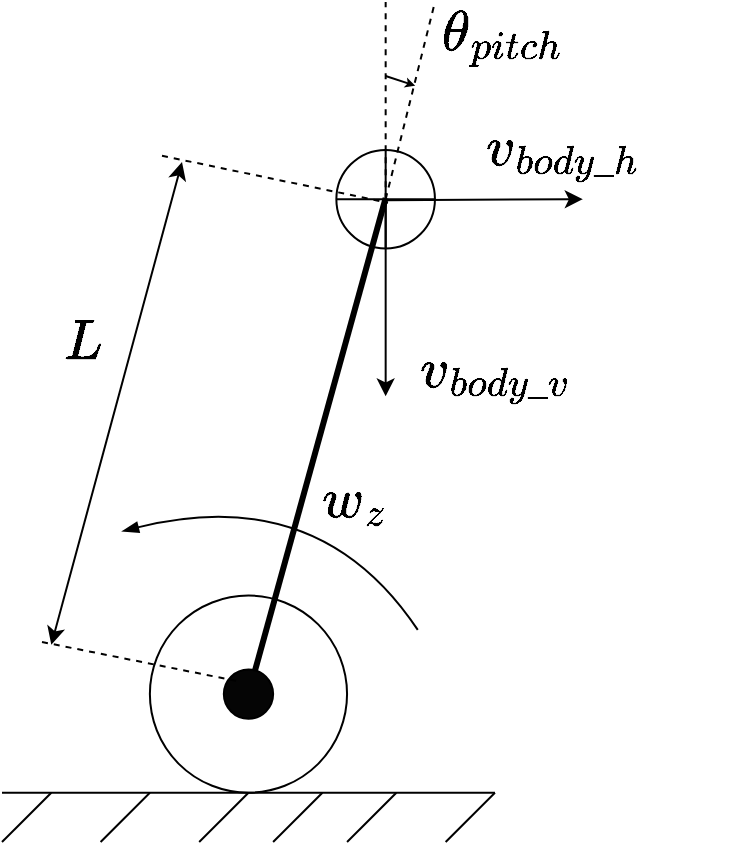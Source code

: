<mxfile version="13.10.0" type="embed">
    <diagram id="Ny8G6QR50w2UQXvd-lE7" name="第 1 页">
        <mxGraphModel dx="1302" dy="830" grid="1" gridSize="10" guides="1" tooltips="1" connect="1" arrows="1" fold="1" page="1" pageScale="1" pageWidth="827" pageHeight="1169" math="1" shadow="0">
            <root>
                <mxCell id="0"/>
                <mxCell id="1" parent="0"/>
                <mxCell id="5" value="" style="shape=orEllipse;perimeter=ellipsePerimeter;whiteSpace=wrap;html=1;backgroundOutline=1;sketch=0;shadow=0;fillColor=none;fontSize=16;" parent="1" vertex="1">
                    <mxGeometry x="447.182" y="293.94" width="49.295" height="49.295" as="geometry"/>
                </mxCell>
                <mxCell id="3" value="" style="ellipse;whiteSpace=wrap;html=1;aspect=fixed;fillColor=none;fontSize=16;" parent="1" vertex="1">
                    <mxGeometry x="353.943" y="516.763" width="98.589" height="98.589" as="geometry"/>
                </mxCell>
                <mxCell id="7" value="" style="endArrow=none;html=1;entryX=0.5;entryY=0.488;entryDx=0;entryDy=0;entryPerimeter=0;fontSize=16;strokeWidth=3;" parent="1" target="5" edge="1">
                    <mxGeometry x="280" y="48.46" width="50" height="50" as="geometry">
                        <mxPoint x="403.238" y="566.058" as="sourcePoint"/>
                        <mxPoint x="526.477" y="73.108" as="targetPoint"/>
                    </mxGeometry>
                </mxCell>
                <mxCell id="8" value="" style="ellipse;strokeColor=#000000;shadow=0;sketch=0;fillColor=#050505;fontSize=16;" parent="1" vertex="1">
                    <mxGeometry x="390.915" y="553.734" width="24.648" height="24.647" as="geometry"/>
                </mxCell>
                <mxCell id="9" value="" style="endArrow=none;dashed=1;html=1;fontSize=16;" parent="1" edge="1">
                    <mxGeometry x="360" y="8.46" width="50" height="50" as="geometry">
                        <mxPoint x="300" y="540" as="sourcePoint"/>
                        <mxPoint x="400" y="560" as="targetPoint"/>
                    </mxGeometry>
                </mxCell>
                <mxCell id="10" value="" style="endArrow=none;dashed=1;html=1;entryX=0.524;entryY=0.536;entryDx=0;entryDy=0;entryPerimeter=0;fontSize=16;" parent="1" target="5" edge="1">
                    <mxGeometry x="250" y="195.35" width="50" height="50" as="geometry">
                        <mxPoint x="360" y="296.89" as="sourcePoint"/>
                        <mxPoint x="386.444" y="340.95" as="targetPoint"/>
                    </mxGeometry>
                </mxCell>
                <mxCell id="11" value="" style="endArrow=classic;startArrow=classic;html=1;fontSize=16;" parent="1" edge="1">
                    <mxGeometry x="280" y="48.46" width="50" height="50" as="geometry">
                        <mxPoint x="304.648" y="541.41" as="sourcePoint"/>
                        <mxPoint x="370" y="300" as="targetPoint"/>
                    </mxGeometry>
                </mxCell>
                <mxCell id="12" value="$$L$$" style="edgeLabel;html=1;align=center;verticalAlign=bottom;resizable=0;points=[];fontSize=24;labelBackgroundColor=none;" parent="11" vertex="1" connectable="0">
                    <mxGeometry x="0.101" y="1" relative="1" as="geometry">
                        <mxPoint x="-19.74" y="22.06" as="offset"/>
                    </mxGeometry>
                </mxCell>
                <mxCell id="13" value="" style="endArrow=none;html=1;fontSize=16;strokeWidth=1;jumpSize=6;curved=1;endFill=0;startArrow=blockThin;startFill=1;" parent="1" edge="1">
                    <mxGeometry x="280" y="48.46" width="50" height="50" as="geometry">
                        <mxPoint x="340.003" y="484.643" as="sourcePoint"/>
                        <mxPoint x="487.889" y="533.938" as="targetPoint"/>
                        <Array as="points">
                            <mxPoint x="438.594" y="459.995"/>
                        </Array>
                    </mxGeometry>
                </mxCell>
                <mxCell id="14" value="$$w_z$$" style="edgeLabel;html=1;align=center;verticalAlign=middle;resizable=0;points=[];fontSize=24;labelBackgroundColor=none;" parent="13" vertex="1" connectable="0">
                    <mxGeometry x="0.281" y="-6" relative="1" as="geometry">
                        <mxPoint x="10.39" y="-10.23" as="offset"/>
                    </mxGeometry>
                </mxCell>
                <mxCell id="15" value="" style="endArrow=classic;html=1;strokeWidth=1;fontSize=16;fontColor=#000000;exitX=0.5;exitY=0.512;exitDx=0;exitDy=0;exitPerimeter=0;" parent="1" source="5" edge="1">
                    <mxGeometry x="250" y="195.35" width="50" height="50" as="geometry">
                        <mxPoint x="545.772" y="323.517" as="sourcePoint"/>
                        <mxPoint x="570.42" y="318.588" as="targetPoint"/>
                    </mxGeometry>
                </mxCell>
                <mxCell id="16" value="$$v_{body\_h}$$" style="edgeLabel;html=1;align=center;verticalAlign=middle;resizable=0;points=[];fontSize=24;fontColor=#000000;labelBackgroundColor=none;" parent="15" vertex="1" connectable="0">
                    <mxGeometry x="0.333" y="-2" relative="1" as="geometry">
                        <mxPoint x="22.64" y="-26.85" as="offset"/>
                    </mxGeometry>
                </mxCell>
                <mxCell id="19" value="" style="endArrow=none;dashed=1;html=1;strokeWidth=1;fontSize=16;fontColor=#000000;" parent="1" edge="1">
                    <mxGeometry x="250" y="195.35" width="50" height="50" as="geometry">
                        <mxPoint x="471.829" y="318.588" as="sourcePoint"/>
                        <mxPoint x="496.477" y="219.998" as="targetPoint"/>
                    </mxGeometry>
                </mxCell>
                <mxCell id="20" value="" style="endArrow=none;dashed=1;html=1;strokeWidth=1;fontSize=16;fontColor=#000000;" parent="1" edge="1">
                    <mxGeometry x="250" y="195.35" width="50" height="50" as="geometry">
                        <mxPoint x="471.829" y="318.588" as="sourcePoint"/>
                        <mxPoint x="471.829" y="219.998" as="targetPoint"/>
                    </mxGeometry>
                </mxCell>
                <mxCell id="21" value="$$\theta_{pitch}$$" style="edgeLabel;html=1;align=center;verticalAlign=middle;resizable=0;points=[];fontSize=24;fontColor=#000000;labelBackgroundColor=none;" parent="1" vertex="1" connectable="0">
                    <mxGeometry x="530.0" y="236.89" as="geometry"/>
                </mxCell>
                <mxCell id="28" value="" style="endArrow=classic;html=1;strokeWidth=1;fontSize=16;fontColor=#000000;startSize=6;endSize=2;" parent="1" edge="1">
                    <mxGeometry x="250" y="195.35" width="50" height="50" as="geometry">
                        <mxPoint x="471.829" y="256.969" as="sourcePoint"/>
                        <mxPoint x="486.618" y="261.898" as="targetPoint"/>
                    </mxGeometry>
                </mxCell>
                <mxCell id="29" value="" style="endArrow=classic;html=1;strokeWidth=1;fontSize=16;fontColor=#000000;" parent="1" edge="1">
                    <mxGeometry x="250" y="195.35" width="50" height="50" as="geometry">
                        <mxPoint x="471.829" y="318.588" as="sourcePoint"/>
                        <mxPoint x="471.829" y="417.178" as="targetPoint"/>
                    </mxGeometry>
                </mxCell>
                <mxCell id="30" value="$$v_{body\_v}$$" style="edgeLabel;html=1;align=center;verticalAlign=middle;resizable=0;points=[];fontSize=24;fontColor=#000000;labelBackgroundColor=none;" parent="1" vertex="1" connectable="0">
                    <mxGeometry x="529.998" y="406.887" as="geometry">
                        <mxPoint x="-4" y="-2" as="offset"/>
                    </mxGeometry>
                </mxCell>
                <mxCell id="31" value="" style="endArrow=none;html=1;strokeWidth=1;fontSize=16;fontColor=#000000;" parent="1" edge="1">
                    <mxGeometry x="280" y="48.46" width="50" height="50" as="geometry">
                        <mxPoint x="280" y="615.353" as="sourcePoint"/>
                        <mxPoint x="526.477" y="615.353" as="targetPoint"/>
                    </mxGeometry>
                </mxCell>
                <mxCell id="32" value="" style="endArrow=none;html=1;strokeWidth=1;fontSize=16;fontColor=#000000;" parent="1" edge="1">
                    <mxGeometry x="280" y="48.46" width="50" height="50" as="geometry">
                        <mxPoint x="280" y="640" as="sourcePoint"/>
                        <mxPoint x="304.648" y="615.353" as="targetPoint"/>
                    </mxGeometry>
                </mxCell>
                <mxCell id="34" value="" style="endArrow=none;html=1;strokeWidth=1;fontSize=16;fontColor=#000000;" parent="1" edge="1">
                    <mxGeometry x="280" y="48.46" width="50" height="50" as="geometry">
                        <mxPoint x="501.829" y="640" as="sourcePoint"/>
                        <mxPoint x="526.477" y="615.353" as="targetPoint"/>
                    </mxGeometry>
                </mxCell>
                <mxCell id="35" value="" style="endArrow=none;html=1;strokeWidth=1;fontSize=16;fontColor=#000000;" parent="1" edge="1">
                    <mxGeometry x="280" y="48.46" width="50" height="50" as="geometry">
                        <mxPoint x="329.295" y="640" as="sourcePoint"/>
                        <mxPoint x="353.943" y="615.353" as="targetPoint"/>
                    </mxGeometry>
                </mxCell>
                <mxCell id="36" value="" style="endArrow=none;html=1;strokeWidth=1;fontSize=16;fontColor=#000000;" parent="1" edge="1">
                    <mxGeometry x="280" y="48.46" width="50" height="50" as="geometry">
                        <mxPoint x="378.591" y="640" as="sourcePoint"/>
                        <mxPoint x="403.238" y="615.353" as="targetPoint"/>
                    </mxGeometry>
                </mxCell>
                <mxCell id="37" value="" style="endArrow=none;html=1;strokeWidth=1;fontSize=16;fontColor=#000000;" parent="1" edge="1">
                    <mxGeometry x="280" y="48.46" width="50" height="50" as="geometry">
                        <mxPoint x="415.562" y="640" as="sourcePoint"/>
                        <mxPoint x="440.21" y="615.353" as="targetPoint"/>
                    </mxGeometry>
                </mxCell>
                <mxCell id="38" value="" style="endArrow=none;html=1;strokeWidth=1;fontSize=16;fontColor=#000000;" parent="1" edge="1">
                    <mxGeometry x="280" y="48.46" width="50" height="50" as="geometry">
                        <mxPoint x="452.534" y="640" as="sourcePoint"/>
                        <mxPoint x="477.182" y="615.353" as="targetPoint"/>
                    </mxGeometry>
                </mxCell>
            </root>
        </mxGraphModel>
    </diagram>
</mxfile>